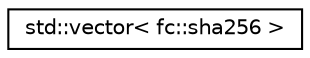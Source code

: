 digraph "Graphical Class Hierarchy"
{
  edge [fontname="Helvetica",fontsize="10",labelfontname="Helvetica",labelfontsize="10"];
  node [fontname="Helvetica",fontsize="10",shape=record];
  rankdir="LR";
  Node0 [label="std::vector\< fc::sha256 \>",height=0.2,width=0.4,color="black", fillcolor="white", style="filled",URL="$classstd_1_1vector.html"];
}
